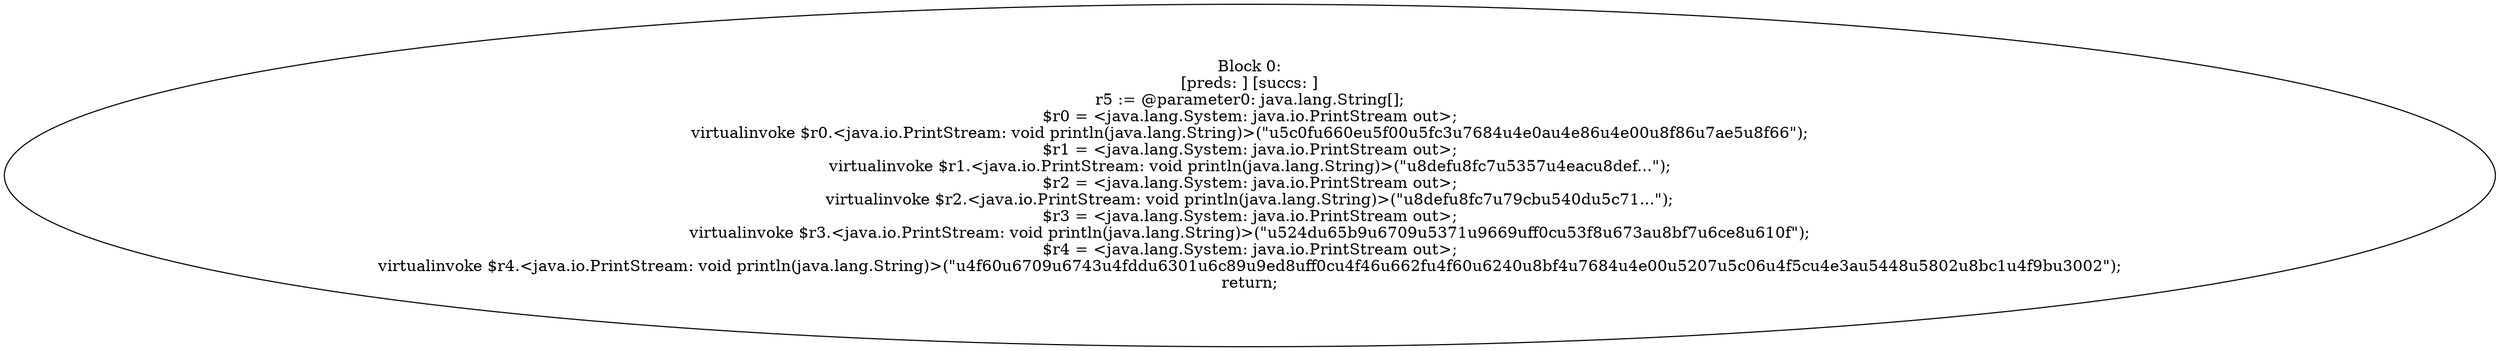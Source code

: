 digraph "unitGraph" {
    "Block 0:
[preds: ] [succs: ]
r5 := @parameter0: java.lang.String[];
$r0 = <java.lang.System: java.io.PrintStream out>;
virtualinvoke $r0.<java.io.PrintStream: void println(java.lang.String)>(\"\u5c0f\u660e\u5f00\u5fc3\u7684\u4e0a\u4e86\u4e00\u8f86\u7ae5\u8f66\");
$r1 = <java.lang.System: java.io.PrintStream out>;
virtualinvoke $r1.<java.io.PrintStream: void println(java.lang.String)>(\"\u8def\u8fc7\u5357\u4eac\u8def...\");
$r2 = <java.lang.System: java.io.PrintStream out>;
virtualinvoke $r2.<java.io.PrintStream: void println(java.lang.String)>(\"\u8def\u8fc7\u79cb\u540d\u5c71...\");
$r3 = <java.lang.System: java.io.PrintStream out>;
virtualinvoke $r3.<java.io.PrintStream: void println(java.lang.String)>(\"\u524d\u65b9\u6709\u5371\u9669\uff0c\u53f8\u673a\u8bf7\u6ce8\u610f\");
$r4 = <java.lang.System: java.io.PrintStream out>;
virtualinvoke $r4.<java.io.PrintStream: void println(java.lang.String)>(\"\u4f60\u6709\u6743\u4fdd\u6301\u6c89\u9ed8\uff0c\u4f46\u662f\u4f60\u6240\u8bf4\u7684\u4e00\u5207\u5c06\u4f5c\u4e3a\u5448\u5802\u8bc1\u4f9b\u3002\");
return;
"
}
